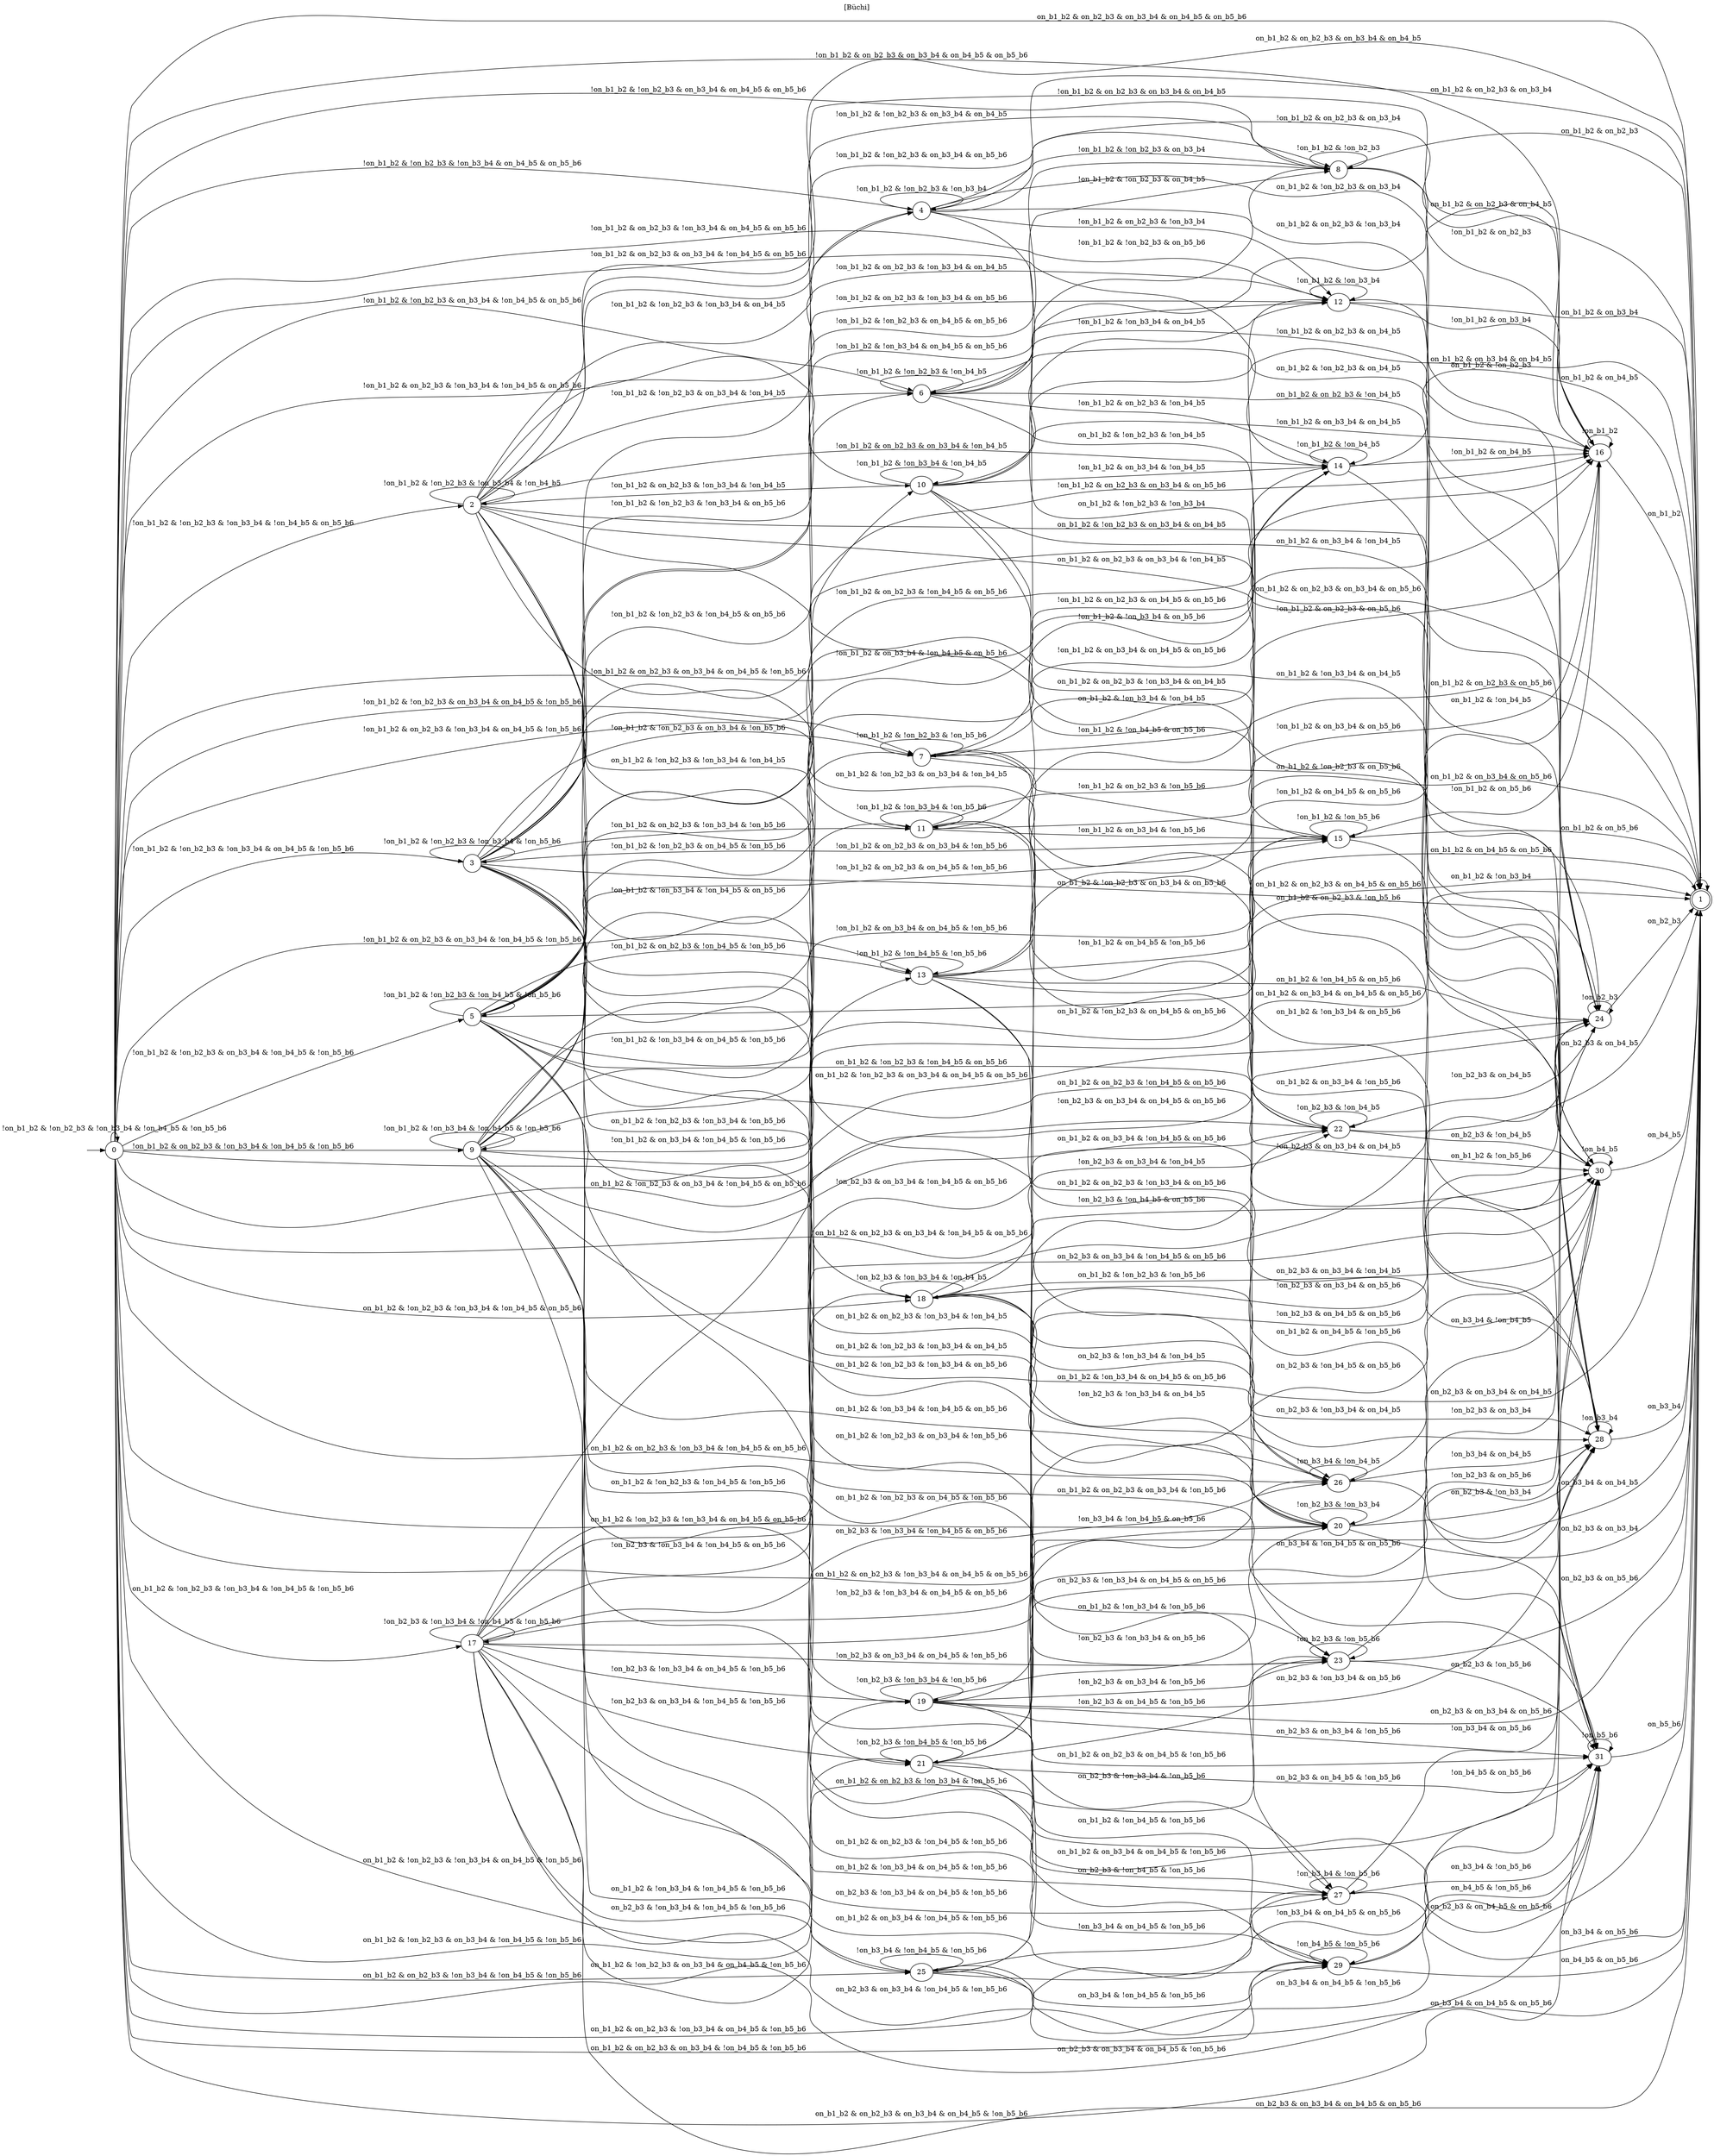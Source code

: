 digraph "" {
  rankdir=LR
  label="[Büchi]"
  labelloc="t"
  node [shape="ellipse",width="0.5",height="0.5"]
  I [label="", style=invis, width=0]
  I -> 0
  0 [label="0"]
  0 -> 0 [label="!on_b1_b2 & !on_b2_b3 & !on_b3_b4 & !on_b4_b5 & !on_b5_b6"]
  0 -> 1 [label="on_b1_b2 & on_b2_b3 & on_b3_b4 & on_b4_b5 & on_b5_b6"]
  0 -> 2 [label="!on_b1_b2 & !on_b2_b3 & !on_b3_b4 & !on_b4_b5 & on_b5_b6"]
  0 -> 3 [label="!on_b1_b2 & !on_b2_b3 & !on_b3_b4 & on_b4_b5 & !on_b5_b6"]
  0 -> 4 [label="!on_b1_b2 & !on_b2_b3 & !on_b3_b4 & on_b4_b5 & on_b5_b6"]
  0 -> 5 [label="!on_b1_b2 & !on_b2_b3 & on_b3_b4 & !on_b4_b5 & !on_b5_b6"]
  0 -> 6 [label="!on_b1_b2 & !on_b2_b3 & on_b3_b4 & !on_b4_b5 & on_b5_b6"]
  0 -> 7 [label="!on_b1_b2 & !on_b2_b3 & on_b3_b4 & on_b4_b5 & !on_b5_b6"]
  0 -> 8 [label="!on_b1_b2 & !on_b2_b3 & on_b3_b4 & on_b4_b5 & on_b5_b6"]
  0 -> 9 [label="!on_b1_b2 & on_b2_b3 & !on_b3_b4 & !on_b4_b5 & !on_b5_b6"]
  0 -> 10 [label="!on_b1_b2 & on_b2_b3 & !on_b3_b4 & !on_b4_b5 & on_b5_b6"]
  0 -> 11 [label="!on_b1_b2 & on_b2_b3 & !on_b3_b4 & on_b4_b5 & !on_b5_b6"]
  0 -> 12 [label="!on_b1_b2 & on_b2_b3 & !on_b3_b4 & on_b4_b5 & on_b5_b6"]
  0 -> 13 [label="!on_b1_b2 & on_b2_b3 & on_b3_b4 & !on_b4_b5 & !on_b5_b6"]
  0 -> 14 [label="!on_b1_b2 & on_b2_b3 & on_b3_b4 & !on_b4_b5 & on_b5_b6"]
  0 -> 15 [label="!on_b1_b2 & on_b2_b3 & on_b3_b4 & on_b4_b5 & !on_b5_b6"]
  0 -> 16 [label="!on_b1_b2 & on_b2_b3 & on_b3_b4 & on_b4_b5 & on_b5_b6"]
  0 -> 17 [label="on_b1_b2 & !on_b2_b3 & !on_b3_b4 & !on_b4_b5 & !on_b5_b6"]
  0 -> 18 [label="on_b1_b2 & !on_b2_b3 & !on_b3_b4 & !on_b4_b5 & on_b5_b6"]
  0 -> 19 [label="on_b1_b2 & !on_b2_b3 & !on_b3_b4 & on_b4_b5 & !on_b5_b6"]
  0 -> 20 [label="on_b1_b2 & !on_b2_b3 & !on_b3_b4 & on_b4_b5 & on_b5_b6"]
  0 -> 21 [label="on_b1_b2 & !on_b2_b3 & on_b3_b4 & !on_b4_b5 & !on_b5_b6"]
  0 -> 22 [label="on_b1_b2 & !on_b2_b3 & on_b3_b4 & !on_b4_b5 & on_b5_b6"]
  0 -> 23 [label="on_b1_b2 & !on_b2_b3 & on_b3_b4 & on_b4_b5 & !on_b5_b6"]
  0 -> 24 [label="on_b1_b2 & !on_b2_b3 & on_b3_b4 & on_b4_b5 & on_b5_b6"]
  0 -> 25 [label="on_b1_b2 & on_b2_b3 & !on_b3_b4 & !on_b4_b5 & !on_b5_b6"]
  0 -> 26 [label="on_b1_b2 & on_b2_b3 & !on_b3_b4 & !on_b4_b5 & on_b5_b6"]
  0 -> 27 [label="on_b1_b2 & on_b2_b3 & !on_b3_b4 & on_b4_b5 & !on_b5_b6"]
  0 -> 28 [label="on_b1_b2 & on_b2_b3 & !on_b3_b4 & on_b4_b5 & on_b5_b6"]
  0 -> 29 [label="on_b1_b2 & on_b2_b3 & on_b3_b4 & !on_b4_b5 & !on_b5_b6"]
  0 -> 30 [label="on_b1_b2 & on_b2_b3 & on_b3_b4 & !on_b4_b5 & on_b5_b6"]
  0 -> 31 [label="on_b1_b2 & on_b2_b3 & on_b3_b4 & on_b4_b5 & !on_b5_b6"]
  1 [label="1", peripheries=2]
  1 -> 1 [label="1"]
  2 [label="2"]
  2 -> 1 [label="on_b1_b2 & on_b2_b3 & on_b3_b4 & on_b4_b5"]
  2 -> 2 [label="!on_b1_b2 & !on_b2_b3 & !on_b3_b4 & !on_b4_b5"]
  2 -> 4 [label="!on_b1_b2 & !on_b2_b3 & !on_b3_b4 & on_b4_b5"]
  2 -> 6 [label="!on_b1_b2 & !on_b2_b3 & on_b3_b4 & !on_b4_b5"]
  2 -> 8 [label="!on_b1_b2 & !on_b2_b3 & on_b3_b4 & on_b4_b5"]
  2 -> 10 [label="!on_b1_b2 & on_b2_b3 & !on_b3_b4 & !on_b4_b5"]
  2 -> 12 [label="!on_b1_b2 & on_b2_b3 & !on_b3_b4 & on_b4_b5"]
  2 -> 14 [label="!on_b1_b2 & on_b2_b3 & on_b3_b4 & !on_b4_b5"]
  2 -> 16 [label="!on_b1_b2 & on_b2_b3 & on_b3_b4 & on_b4_b5"]
  2 -> 18 [label="on_b1_b2 & !on_b2_b3 & !on_b3_b4 & !on_b4_b5"]
  2 -> 20 [label="on_b1_b2 & !on_b2_b3 & !on_b3_b4 & on_b4_b5"]
  2 -> 22 [label="on_b1_b2 & !on_b2_b3 & on_b3_b4 & !on_b4_b5"]
  2 -> 24 [label="on_b1_b2 & !on_b2_b3 & on_b3_b4 & on_b4_b5"]
  2 -> 26 [label="on_b1_b2 & on_b2_b3 & !on_b3_b4 & !on_b4_b5"]
  2 -> 28 [label="on_b1_b2 & on_b2_b3 & !on_b3_b4 & on_b4_b5"]
  2 -> 30 [label="on_b1_b2 & on_b2_b3 & on_b3_b4 & !on_b4_b5"]
  3 [label="3"]
  3 -> 1 [label="on_b1_b2 & on_b2_b3 & on_b3_b4 & on_b5_b6"]
  3 -> 3 [label="!on_b1_b2 & !on_b2_b3 & !on_b3_b4 & !on_b5_b6"]
  3 -> 4 [label="!on_b1_b2 & !on_b2_b3 & !on_b3_b4 & on_b5_b6"]
  3 -> 7 [label="!on_b1_b2 & !on_b2_b3 & on_b3_b4 & !on_b5_b6"]
  3 -> 8 [label="!on_b1_b2 & !on_b2_b3 & on_b3_b4 & on_b5_b6"]
  3 -> 11 [label="!on_b1_b2 & on_b2_b3 & !on_b3_b4 & !on_b5_b6"]
  3 -> 12 [label="!on_b1_b2 & on_b2_b3 & !on_b3_b4 & on_b5_b6"]
  3 -> 15 [label="!on_b1_b2 & on_b2_b3 & on_b3_b4 & !on_b5_b6"]
  3 -> 16 [label="!on_b1_b2 & on_b2_b3 & on_b3_b4 & on_b5_b6"]
  3 -> 19 [label="on_b1_b2 & !on_b2_b3 & !on_b3_b4 & !on_b5_b6"]
  3 -> 20 [label="on_b1_b2 & !on_b2_b3 & !on_b3_b4 & on_b5_b6"]
  3 -> 23 [label="on_b1_b2 & !on_b2_b3 & on_b3_b4 & !on_b5_b6"]
  3 -> 24 [label="on_b1_b2 & !on_b2_b3 & on_b3_b4 & on_b5_b6"]
  3 -> 27 [label="on_b1_b2 & on_b2_b3 & !on_b3_b4 & !on_b5_b6"]
  3 -> 28 [label="on_b1_b2 & on_b2_b3 & !on_b3_b4 & on_b5_b6"]
  3 -> 31 [label="on_b1_b2 & on_b2_b3 & on_b3_b4 & !on_b5_b6"]
  4 [label="4"]
  4 -> 1 [label="on_b1_b2 & on_b2_b3 & on_b3_b4"]
  4 -> 4 [label="!on_b1_b2 & !on_b2_b3 & !on_b3_b4"]
  4 -> 8 [label="!on_b1_b2 & !on_b2_b3 & on_b3_b4"]
  4 -> 12 [label="!on_b1_b2 & on_b2_b3 & !on_b3_b4"]
  4 -> 16 [label="!on_b1_b2 & on_b2_b3 & on_b3_b4"]
  4 -> 20 [label="on_b1_b2 & !on_b2_b3 & !on_b3_b4"]
  4 -> 24 [label="on_b1_b2 & !on_b2_b3 & on_b3_b4"]
  4 -> 28 [label="on_b1_b2 & on_b2_b3 & !on_b3_b4"]
  5 [label="5"]
  5 -> 1 [label="on_b1_b2 & on_b2_b3 & on_b4_b5 & on_b5_b6"]
  5 -> 5 [label="!on_b1_b2 & !on_b2_b3 & !on_b4_b5 & !on_b5_b6"]
  5 -> 6 [label="!on_b1_b2 & !on_b2_b3 & !on_b4_b5 & on_b5_b6"]
  5 -> 7 [label="!on_b1_b2 & !on_b2_b3 & on_b4_b5 & !on_b5_b6"]
  5 -> 8 [label="!on_b1_b2 & !on_b2_b3 & on_b4_b5 & on_b5_b6"]
  5 -> 13 [label="!on_b1_b2 & on_b2_b3 & !on_b4_b5 & !on_b5_b6"]
  5 -> 14 [label="!on_b1_b2 & on_b2_b3 & !on_b4_b5 & on_b5_b6"]
  5 -> 15 [label="!on_b1_b2 & on_b2_b3 & on_b4_b5 & !on_b5_b6"]
  5 -> 16 [label="!on_b1_b2 & on_b2_b3 & on_b4_b5 & on_b5_b6"]
  5 -> 21 [label="on_b1_b2 & !on_b2_b3 & !on_b4_b5 & !on_b5_b6"]
  5 -> 22 [label="on_b1_b2 & !on_b2_b3 & !on_b4_b5 & on_b5_b6"]
  5 -> 23 [label="on_b1_b2 & !on_b2_b3 & on_b4_b5 & !on_b5_b6"]
  5 -> 24 [label="on_b1_b2 & !on_b2_b3 & on_b4_b5 & on_b5_b6"]
  5 -> 29 [label="on_b1_b2 & on_b2_b3 & !on_b4_b5 & !on_b5_b6"]
  5 -> 30 [label="on_b1_b2 & on_b2_b3 & !on_b4_b5 & on_b5_b6"]
  5 -> 31 [label="on_b1_b2 & on_b2_b3 & on_b4_b5 & !on_b5_b6"]
  6 [label="6"]
  6 -> 1 [label="on_b1_b2 & on_b2_b3 & on_b4_b5"]
  6 -> 6 [label="!on_b1_b2 & !on_b2_b3 & !on_b4_b5"]
  6 -> 8 [label="!on_b1_b2 & !on_b2_b3 & on_b4_b5"]
  6 -> 14 [label="!on_b1_b2 & on_b2_b3 & !on_b4_b5"]
  6 -> 16 [label="!on_b1_b2 & on_b2_b3 & on_b4_b5"]
  6 -> 22 [label="on_b1_b2 & !on_b2_b3 & !on_b4_b5"]
  6 -> 24 [label="on_b1_b2 & !on_b2_b3 & on_b4_b5"]
  6 -> 30 [label="on_b1_b2 & on_b2_b3 & !on_b4_b5"]
  7 [label="7"]
  7 -> 1 [label="on_b1_b2 & on_b2_b3 & on_b5_b6"]
  7 -> 7 [label="!on_b1_b2 & !on_b2_b3 & !on_b5_b6"]
  7 -> 8 [label="!on_b1_b2 & !on_b2_b3 & on_b5_b6"]
  7 -> 15 [label="!on_b1_b2 & on_b2_b3 & !on_b5_b6"]
  7 -> 16 [label="!on_b1_b2 & on_b2_b3 & on_b5_b6"]
  7 -> 23 [label="on_b1_b2 & !on_b2_b3 & !on_b5_b6"]
  7 -> 24 [label="on_b1_b2 & !on_b2_b3 & on_b5_b6"]
  7 -> 31 [label="on_b1_b2 & on_b2_b3 & !on_b5_b6"]
  8 [label="8"]
  8 -> 1 [label="on_b1_b2 & on_b2_b3"]
  8 -> 8 [label="!on_b1_b2 & !on_b2_b3"]
  8 -> 16 [label="!on_b1_b2 & on_b2_b3"]
  8 -> 24 [label="on_b1_b2 & !on_b2_b3"]
  9 [label="9"]
  9 -> 1 [label="on_b1_b2 & on_b3_b4 & on_b4_b5 & on_b5_b6"]
  9 -> 9 [label="!on_b1_b2 & !on_b3_b4 & !on_b4_b5 & !on_b5_b6"]
  9 -> 10 [label="!on_b1_b2 & !on_b3_b4 & !on_b4_b5 & on_b5_b6"]
  9 -> 11 [label="!on_b1_b2 & !on_b3_b4 & on_b4_b5 & !on_b5_b6"]
  9 -> 12 [label="!on_b1_b2 & !on_b3_b4 & on_b4_b5 & on_b5_b6"]
  9 -> 13 [label="!on_b1_b2 & on_b3_b4 & !on_b4_b5 & !on_b5_b6"]
  9 -> 14 [label="!on_b1_b2 & on_b3_b4 & !on_b4_b5 & on_b5_b6"]
  9 -> 15 [label="!on_b1_b2 & on_b3_b4 & on_b4_b5 & !on_b5_b6"]
  9 -> 16 [label="!on_b1_b2 & on_b3_b4 & on_b4_b5 & on_b5_b6"]
  9 -> 25 [label="on_b1_b2 & !on_b3_b4 & !on_b4_b5 & !on_b5_b6"]
  9 -> 26 [label="on_b1_b2 & !on_b3_b4 & !on_b4_b5 & on_b5_b6"]
  9 -> 27 [label="on_b1_b2 & !on_b3_b4 & on_b4_b5 & !on_b5_b6"]
  9 -> 28 [label="on_b1_b2 & !on_b3_b4 & on_b4_b5 & on_b5_b6"]
  9 -> 29 [label="on_b1_b2 & on_b3_b4 & !on_b4_b5 & !on_b5_b6"]
  9 -> 30 [label="on_b1_b2 & on_b3_b4 & !on_b4_b5 & on_b5_b6"]
  9 -> 31 [label="on_b1_b2 & on_b3_b4 & on_b4_b5 & !on_b5_b6"]
  10 [label="10"]
  10 -> 1 [label="on_b1_b2 & on_b3_b4 & on_b4_b5"]
  10 -> 10 [label="!on_b1_b2 & !on_b3_b4 & !on_b4_b5"]
  10 -> 12 [label="!on_b1_b2 & !on_b3_b4 & on_b4_b5"]
  10 -> 14 [label="!on_b1_b2 & on_b3_b4 & !on_b4_b5"]
  10 -> 16 [label="!on_b1_b2 & on_b3_b4 & on_b4_b5"]
  10 -> 26 [label="on_b1_b2 & !on_b3_b4 & !on_b4_b5"]
  10 -> 28 [label="on_b1_b2 & !on_b3_b4 & on_b4_b5"]
  10 -> 30 [label="on_b1_b2 & on_b3_b4 & !on_b4_b5"]
  11 [label="11"]
  11 -> 1 [label="on_b1_b2 & on_b3_b4 & on_b5_b6"]
  11 -> 11 [label="!on_b1_b2 & !on_b3_b4 & !on_b5_b6"]
  11 -> 12 [label="!on_b1_b2 & !on_b3_b4 & on_b5_b6"]
  11 -> 15 [label="!on_b1_b2 & on_b3_b4 & !on_b5_b6"]
  11 -> 16 [label="!on_b1_b2 & on_b3_b4 & on_b5_b6"]
  11 -> 27 [label="on_b1_b2 & !on_b3_b4 & !on_b5_b6"]
  11 -> 28 [label="on_b1_b2 & !on_b3_b4 & on_b5_b6"]
  11 -> 31 [label="on_b1_b2 & on_b3_b4 & !on_b5_b6"]
  12 [label="12"]
  12 -> 1 [label="on_b1_b2 & on_b3_b4"]
  12 -> 12 [label="!on_b1_b2 & !on_b3_b4"]
  12 -> 16 [label="!on_b1_b2 & on_b3_b4"]
  12 -> 28 [label="on_b1_b2 & !on_b3_b4"]
  13 [label="13"]
  13 -> 1 [label="on_b1_b2 & on_b4_b5 & on_b5_b6"]
  13 -> 13 [label="!on_b1_b2 & !on_b4_b5 & !on_b5_b6"]
  13 -> 14 [label="!on_b1_b2 & !on_b4_b5 & on_b5_b6"]
  13 -> 15 [label="!on_b1_b2 & on_b4_b5 & !on_b5_b6"]
  13 -> 16 [label="!on_b1_b2 & on_b4_b5 & on_b5_b6"]
  13 -> 29 [label="on_b1_b2 & !on_b4_b5 & !on_b5_b6"]
  13 -> 30 [label="on_b1_b2 & !on_b4_b5 & on_b5_b6"]
  13 -> 31 [label="on_b1_b2 & on_b4_b5 & !on_b5_b6"]
  14 [label="14"]
  14 -> 1 [label="on_b1_b2 & on_b4_b5"]
  14 -> 14 [label="!on_b1_b2 & !on_b4_b5"]
  14 -> 16 [label="!on_b1_b2 & on_b4_b5"]
  14 -> 30 [label="on_b1_b2 & !on_b4_b5"]
  15 [label="15"]
  15 -> 1 [label="on_b1_b2 & on_b5_b6"]
  15 -> 15 [label="!on_b1_b2 & !on_b5_b6"]
  15 -> 16 [label="!on_b1_b2 & on_b5_b6"]
  15 -> 31 [label="on_b1_b2 & !on_b5_b6"]
  16 [label="16"]
  16 -> 1 [label="on_b1_b2"]
  16 -> 16 [label="!on_b1_b2"]
  17 [label="17"]
  17 -> 1 [label="on_b2_b3 & on_b3_b4 & on_b4_b5 & on_b5_b6"]
  17 -> 17 [label="!on_b2_b3 & !on_b3_b4 & !on_b4_b5 & !on_b5_b6"]
  17 -> 18 [label="!on_b2_b3 & !on_b3_b4 & !on_b4_b5 & on_b5_b6"]
  17 -> 19 [label="!on_b2_b3 & !on_b3_b4 & on_b4_b5 & !on_b5_b6"]
  17 -> 20 [label="!on_b2_b3 & !on_b3_b4 & on_b4_b5 & on_b5_b6"]
  17 -> 21 [label="!on_b2_b3 & on_b3_b4 & !on_b4_b5 & !on_b5_b6"]
  17 -> 22 [label="!on_b2_b3 & on_b3_b4 & !on_b4_b5 & on_b5_b6"]
  17 -> 23 [label="!on_b2_b3 & on_b3_b4 & on_b4_b5 & !on_b5_b6"]
  17 -> 24 [label="!on_b2_b3 & on_b3_b4 & on_b4_b5 & on_b5_b6"]
  17 -> 25 [label="on_b2_b3 & !on_b3_b4 & !on_b4_b5 & !on_b5_b6"]
  17 -> 26 [label="on_b2_b3 & !on_b3_b4 & !on_b4_b5 & on_b5_b6"]
  17 -> 27 [label="on_b2_b3 & !on_b3_b4 & on_b4_b5 & !on_b5_b6"]
  17 -> 28 [label="on_b2_b3 & !on_b3_b4 & on_b4_b5 & on_b5_b6"]
  17 -> 29 [label="on_b2_b3 & on_b3_b4 & !on_b4_b5 & !on_b5_b6"]
  17 -> 30 [label="on_b2_b3 & on_b3_b4 & !on_b4_b5 & on_b5_b6"]
  17 -> 31 [label="on_b2_b3 & on_b3_b4 & on_b4_b5 & !on_b5_b6"]
  18 [label="18"]
  18 -> 1 [label="on_b2_b3 & on_b3_b4 & on_b4_b5"]
  18 -> 18 [label="!on_b2_b3 & !on_b3_b4 & !on_b4_b5"]
  18 -> 20 [label="!on_b2_b3 & !on_b3_b4 & on_b4_b5"]
  18 -> 22 [label="!on_b2_b3 & on_b3_b4 & !on_b4_b5"]
  18 -> 24 [label="!on_b2_b3 & on_b3_b4 & on_b4_b5"]
  18 -> 26 [label="on_b2_b3 & !on_b3_b4 & !on_b4_b5"]
  18 -> 28 [label="on_b2_b3 & !on_b3_b4 & on_b4_b5"]
  18 -> 30 [label="on_b2_b3 & on_b3_b4 & !on_b4_b5"]
  19 [label="19"]
  19 -> 1 [label="on_b2_b3 & on_b3_b4 & on_b5_b6"]
  19 -> 19 [label="!on_b2_b3 & !on_b3_b4 & !on_b5_b6"]
  19 -> 20 [label="!on_b2_b3 & !on_b3_b4 & on_b5_b6"]
  19 -> 23 [label="!on_b2_b3 & on_b3_b4 & !on_b5_b6"]
  19 -> 24 [label="!on_b2_b3 & on_b3_b4 & on_b5_b6"]
  19 -> 27 [label="on_b2_b3 & !on_b3_b4 & !on_b5_b6"]
  19 -> 28 [label="on_b2_b3 & !on_b3_b4 & on_b5_b6"]
  19 -> 31 [label="on_b2_b3 & on_b3_b4 & !on_b5_b6"]
  20 [label="20"]
  20 -> 1 [label="on_b2_b3 & on_b3_b4"]
  20 -> 20 [label="!on_b2_b3 & !on_b3_b4"]
  20 -> 24 [label="!on_b2_b3 & on_b3_b4"]
  20 -> 28 [label="on_b2_b3 & !on_b3_b4"]
  21 [label="21"]
  21 -> 1 [label="on_b2_b3 & on_b4_b5 & on_b5_b6"]
  21 -> 21 [label="!on_b2_b3 & !on_b4_b5 & !on_b5_b6"]
  21 -> 22 [label="!on_b2_b3 & !on_b4_b5 & on_b5_b6"]
  21 -> 23 [label="!on_b2_b3 & on_b4_b5 & !on_b5_b6"]
  21 -> 24 [label="!on_b2_b3 & on_b4_b5 & on_b5_b6"]
  21 -> 29 [label="on_b2_b3 & !on_b4_b5 & !on_b5_b6"]
  21 -> 30 [label="on_b2_b3 & !on_b4_b5 & on_b5_b6"]
  21 -> 31 [label="on_b2_b3 & on_b4_b5 & !on_b5_b6"]
  22 [label="22"]
  22 -> 1 [label="on_b2_b3 & on_b4_b5"]
  22 -> 22 [label="!on_b2_b3 & !on_b4_b5"]
  22 -> 24 [label="!on_b2_b3 & on_b4_b5"]
  22 -> 30 [label="on_b2_b3 & !on_b4_b5"]
  23 [label="23"]
  23 -> 1 [label="on_b2_b3 & on_b5_b6"]
  23 -> 23 [label="!on_b2_b3 & !on_b5_b6"]
  23 -> 24 [label="!on_b2_b3 & on_b5_b6"]
  23 -> 31 [label="on_b2_b3 & !on_b5_b6"]
  24 [label="24"]
  24 -> 1 [label="on_b2_b3"]
  24 -> 24 [label="!on_b2_b3"]
  25 [label="25"]
  25 -> 1 [label="on_b3_b4 & on_b4_b5 & on_b5_b6"]
  25 -> 25 [label="!on_b3_b4 & !on_b4_b5 & !on_b5_b6"]
  25 -> 26 [label="!on_b3_b4 & !on_b4_b5 & on_b5_b6"]
  25 -> 27 [label="!on_b3_b4 & on_b4_b5 & !on_b5_b6"]
  25 -> 28 [label="!on_b3_b4 & on_b4_b5 & on_b5_b6"]
  25 -> 29 [label="on_b3_b4 & !on_b4_b5 & !on_b5_b6"]
  25 -> 30 [label="on_b3_b4 & !on_b4_b5 & on_b5_b6"]
  25 -> 31 [label="on_b3_b4 & on_b4_b5 & !on_b5_b6"]
  26 [label="26"]
  26 -> 1 [label="on_b3_b4 & on_b4_b5"]
  26 -> 26 [label="!on_b3_b4 & !on_b4_b5"]
  26 -> 28 [label="!on_b3_b4 & on_b4_b5"]
  26 -> 30 [label="on_b3_b4 & !on_b4_b5"]
  27 [label="27"]
  27 -> 1 [label="on_b3_b4 & on_b5_b6"]
  27 -> 27 [label="!on_b3_b4 & !on_b5_b6"]
  27 -> 28 [label="!on_b3_b4 & on_b5_b6"]
  27 -> 31 [label="on_b3_b4 & !on_b5_b6"]
  28 [label="28"]
  28 -> 1 [label="on_b3_b4"]
  28 -> 28 [label="!on_b3_b4"]
  29 [label="29"]
  29 -> 1 [label="on_b4_b5 & on_b5_b6"]
  29 -> 29 [label="!on_b4_b5 & !on_b5_b6"]
  29 -> 30 [label="!on_b4_b5 & on_b5_b6"]
  29 -> 31 [label="on_b4_b5 & !on_b5_b6"]
  30 [label="30"]
  30 -> 1 [label="on_b4_b5"]
  30 -> 30 [label="!on_b4_b5"]
  31 [label="31"]
  31 -> 1 [label="on_b5_b6"]
  31 -> 31 [label="!on_b5_b6"]
}
